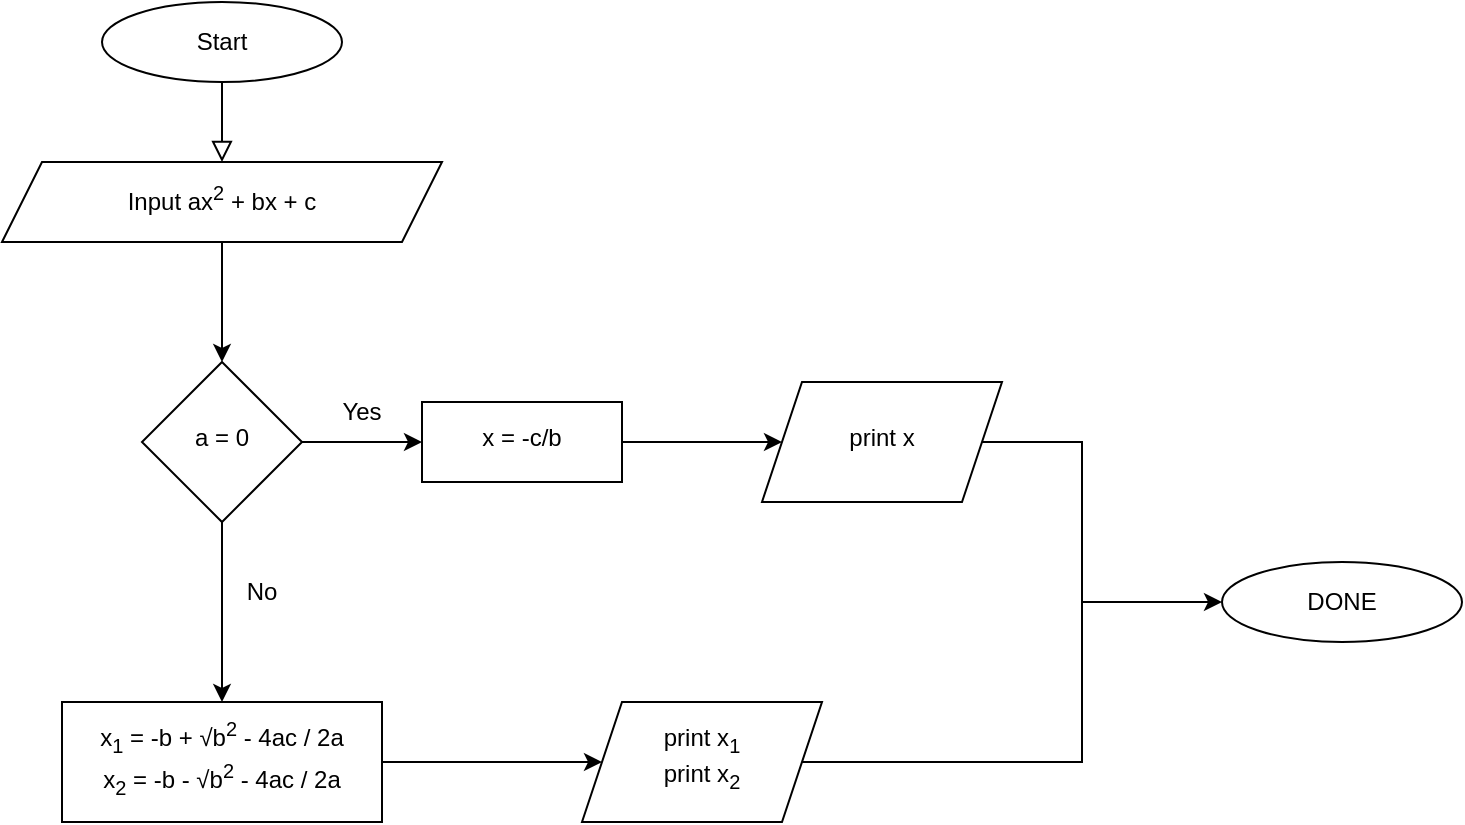 <mxfile version="21.7.2" type="github">
  <diagram id="C5RBs43oDa-KdzZeNtuy" name="Page-1">
    <mxGraphModel dx="733" dy="372" grid="1" gridSize="10" guides="1" tooltips="1" connect="1" arrows="1" fold="1" page="1" pageScale="1" pageWidth="827" pageHeight="1169" math="0" shadow="0">
      <root>
        <mxCell id="WIyWlLk6GJQsqaUBKTNV-0" />
        <mxCell id="WIyWlLk6GJQsqaUBKTNV-1" parent="WIyWlLk6GJQsqaUBKTNV-0" />
        <mxCell id="WIyWlLk6GJQsqaUBKTNV-2" value="" style="rounded=0;html=1;jettySize=auto;orthogonalLoop=1;fontSize=11;endArrow=block;endFill=0;endSize=8;strokeWidth=1;shadow=0;labelBackgroundColor=none;edgeStyle=orthogonalEdgeStyle;" parent="WIyWlLk6GJQsqaUBKTNV-1" source="WIyWlLk6GJQsqaUBKTNV-3" target="WIyWlLk6GJQsqaUBKTNV-6" edge="1">
          <mxGeometry relative="1" as="geometry" />
        </mxCell>
        <mxCell id="WIyWlLk6GJQsqaUBKTNV-3" value="Start" style="rounded=1;whiteSpace=wrap;html=1;fontSize=12;glass=0;strokeWidth=1;shadow=0;shape=ellipse;perimeter=ellipsePerimeter;" parent="WIyWlLk6GJQsqaUBKTNV-1" vertex="1">
          <mxGeometry x="99" y="80" width="120" height="40" as="geometry" />
        </mxCell>
        <mxCell id="ta0sgXQVjD09G3HT9TMJ-7" value="" style="edgeStyle=orthogonalEdgeStyle;rounded=0;orthogonalLoop=1;jettySize=auto;html=1;" edge="1" parent="WIyWlLk6GJQsqaUBKTNV-1" source="WIyWlLk6GJQsqaUBKTNV-6" target="ta0sgXQVjD09G3HT9TMJ-6">
          <mxGeometry relative="1" as="geometry" />
        </mxCell>
        <mxCell id="WIyWlLk6GJQsqaUBKTNV-6" value="Input ax&lt;sup&gt;2&lt;/sup&gt; + bx + c" style="whiteSpace=wrap;html=1;shadow=0;fontFamily=Helvetica;fontSize=12;align=center;strokeWidth=1;spacing=6;spacingTop=-4;shape=parallelogram;perimeter=parallelogramPerimeter;fixedSize=1;" parent="WIyWlLk6GJQsqaUBKTNV-1" vertex="1">
          <mxGeometry x="49" y="160" width="220" height="40" as="geometry" />
        </mxCell>
        <mxCell id="ta0sgXQVjD09G3HT9TMJ-11" value="" style="edgeStyle=orthogonalEdgeStyle;rounded=0;orthogonalLoop=1;jettySize=auto;html=1;" edge="1" parent="WIyWlLk6GJQsqaUBKTNV-1" source="ta0sgXQVjD09G3HT9TMJ-6" target="ta0sgXQVjD09G3HT9TMJ-10">
          <mxGeometry relative="1" as="geometry" />
        </mxCell>
        <mxCell id="ta0sgXQVjD09G3HT9TMJ-15" value="" style="edgeStyle=orthogonalEdgeStyle;rounded=0;orthogonalLoop=1;jettySize=auto;html=1;" edge="1" parent="WIyWlLk6GJQsqaUBKTNV-1" source="ta0sgXQVjD09G3HT9TMJ-6" target="ta0sgXQVjD09G3HT9TMJ-14">
          <mxGeometry relative="1" as="geometry" />
        </mxCell>
        <mxCell id="ta0sgXQVjD09G3HT9TMJ-6" value="a = 0" style="rhombus;whiteSpace=wrap;html=1;shadow=0;strokeWidth=1;spacing=6;spacingTop=-4;" vertex="1" parent="WIyWlLk6GJQsqaUBKTNV-1">
          <mxGeometry x="119" y="260" width="80" height="80" as="geometry" />
        </mxCell>
        <mxCell id="ta0sgXQVjD09G3HT9TMJ-27" value="" style="edgeStyle=orthogonalEdgeStyle;rounded=0;orthogonalLoop=1;jettySize=auto;html=1;" edge="1" parent="WIyWlLk6GJQsqaUBKTNV-1" source="ta0sgXQVjD09G3HT9TMJ-10" target="ta0sgXQVjD09G3HT9TMJ-26">
          <mxGeometry relative="1" as="geometry" />
        </mxCell>
        <mxCell id="ta0sgXQVjD09G3HT9TMJ-10" value="x = -c/b" style="whiteSpace=wrap;html=1;shadow=0;strokeWidth=1;spacing=6;spacingTop=-4;" vertex="1" parent="WIyWlLk6GJQsqaUBKTNV-1">
          <mxGeometry x="259" y="280" width="100" height="40" as="geometry" />
        </mxCell>
        <mxCell id="ta0sgXQVjD09G3HT9TMJ-13" value="Yes" style="text;html=1;strokeColor=none;fillColor=none;align=center;verticalAlign=middle;whiteSpace=wrap;rounded=0;" vertex="1" parent="WIyWlLk6GJQsqaUBKTNV-1">
          <mxGeometry x="199" y="270" width="60" height="30" as="geometry" />
        </mxCell>
        <mxCell id="ta0sgXQVjD09G3HT9TMJ-25" value="" style="edgeStyle=orthogonalEdgeStyle;rounded=0;orthogonalLoop=1;jettySize=auto;html=1;" edge="1" parent="WIyWlLk6GJQsqaUBKTNV-1" source="ta0sgXQVjD09G3HT9TMJ-14" target="ta0sgXQVjD09G3HT9TMJ-24">
          <mxGeometry relative="1" as="geometry" />
        </mxCell>
        <mxCell id="ta0sgXQVjD09G3HT9TMJ-14" value="x&lt;sub&gt;1&lt;/sub&gt; = -b + √b&lt;sup&gt;2&lt;/sup&gt; - 4ac / 2a&lt;br&gt;x&lt;sub&gt;2&lt;/sub&gt;&amp;nbsp;= -b -&amp;nbsp;√b&lt;sup&gt;2&lt;/sup&gt; - 4ac / 2a" style="whiteSpace=wrap;html=1;shadow=0;strokeWidth=1;spacing=6;spacingTop=-4;" vertex="1" parent="WIyWlLk6GJQsqaUBKTNV-1">
          <mxGeometry x="79" y="430" width="160" height="60" as="geometry" />
        </mxCell>
        <mxCell id="ta0sgXQVjD09G3HT9TMJ-16" value="No" style="text;html=1;strokeColor=none;fillColor=none;align=center;verticalAlign=middle;whiteSpace=wrap;rounded=0;" vertex="1" parent="WIyWlLk6GJQsqaUBKTNV-1">
          <mxGeometry x="149" y="360" width="60" height="30" as="geometry" />
        </mxCell>
        <mxCell id="ta0sgXQVjD09G3HT9TMJ-24" value="print x&lt;sub&gt;1&lt;/sub&gt;&lt;br&gt;print x&lt;sub&gt;2&lt;/sub&gt;" style="shape=parallelogram;perimeter=parallelogramPerimeter;whiteSpace=wrap;html=1;fixedSize=1;shadow=0;strokeWidth=1;spacing=6;spacingTop=-4;" vertex="1" parent="WIyWlLk6GJQsqaUBKTNV-1">
          <mxGeometry x="339" y="430" width="120" height="60" as="geometry" />
        </mxCell>
        <mxCell id="ta0sgXQVjD09G3HT9TMJ-26" value="print x" style="shape=parallelogram;perimeter=parallelogramPerimeter;whiteSpace=wrap;html=1;fixedSize=1;shadow=0;strokeWidth=1;spacing=6;spacingTop=-4;" vertex="1" parent="WIyWlLk6GJQsqaUBKTNV-1">
          <mxGeometry x="429" y="270" width="120" height="60" as="geometry" />
        </mxCell>
        <mxCell id="ta0sgXQVjD09G3HT9TMJ-29" value="" style="endArrow=none;html=1;rounded=0;exitX=1;exitY=0.5;exitDx=0;exitDy=0;entryX=1;entryY=0.5;entryDx=0;entryDy=0;endFill=0;" edge="1" parent="WIyWlLk6GJQsqaUBKTNV-1" source="ta0sgXQVjD09G3HT9TMJ-24" target="ta0sgXQVjD09G3HT9TMJ-26">
          <mxGeometry width="50" height="50" relative="1" as="geometry">
            <mxPoint x="459" y="500" as="sourcePoint" />
            <mxPoint x="629" y="370" as="targetPoint" />
            <Array as="points">
              <mxPoint x="589" y="460" />
              <mxPoint x="589" y="300" />
            </Array>
          </mxGeometry>
        </mxCell>
        <mxCell id="ta0sgXQVjD09G3HT9TMJ-32" value="" style="endArrow=classic;html=1;rounded=0;" edge="1" parent="WIyWlLk6GJQsqaUBKTNV-1">
          <mxGeometry width="50" height="50" relative="1" as="geometry">
            <mxPoint x="589" y="380" as="sourcePoint" />
            <mxPoint x="659" y="380" as="targetPoint" />
          </mxGeometry>
        </mxCell>
        <mxCell id="ta0sgXQVjD09G3HT9TMJ-33" value="DONE" style="ellipse;whiteSpace=wrap;html=1;" vertex="1" parent="WIyWlLk6GJQsqaUBKTNV-1">
          <mxGeometry x="659" y="360" width="120" height="40" as="geometry" />
        </mxCell>
      </root>
    </mxGraphModel>
  </diagram>
</mxfile>
